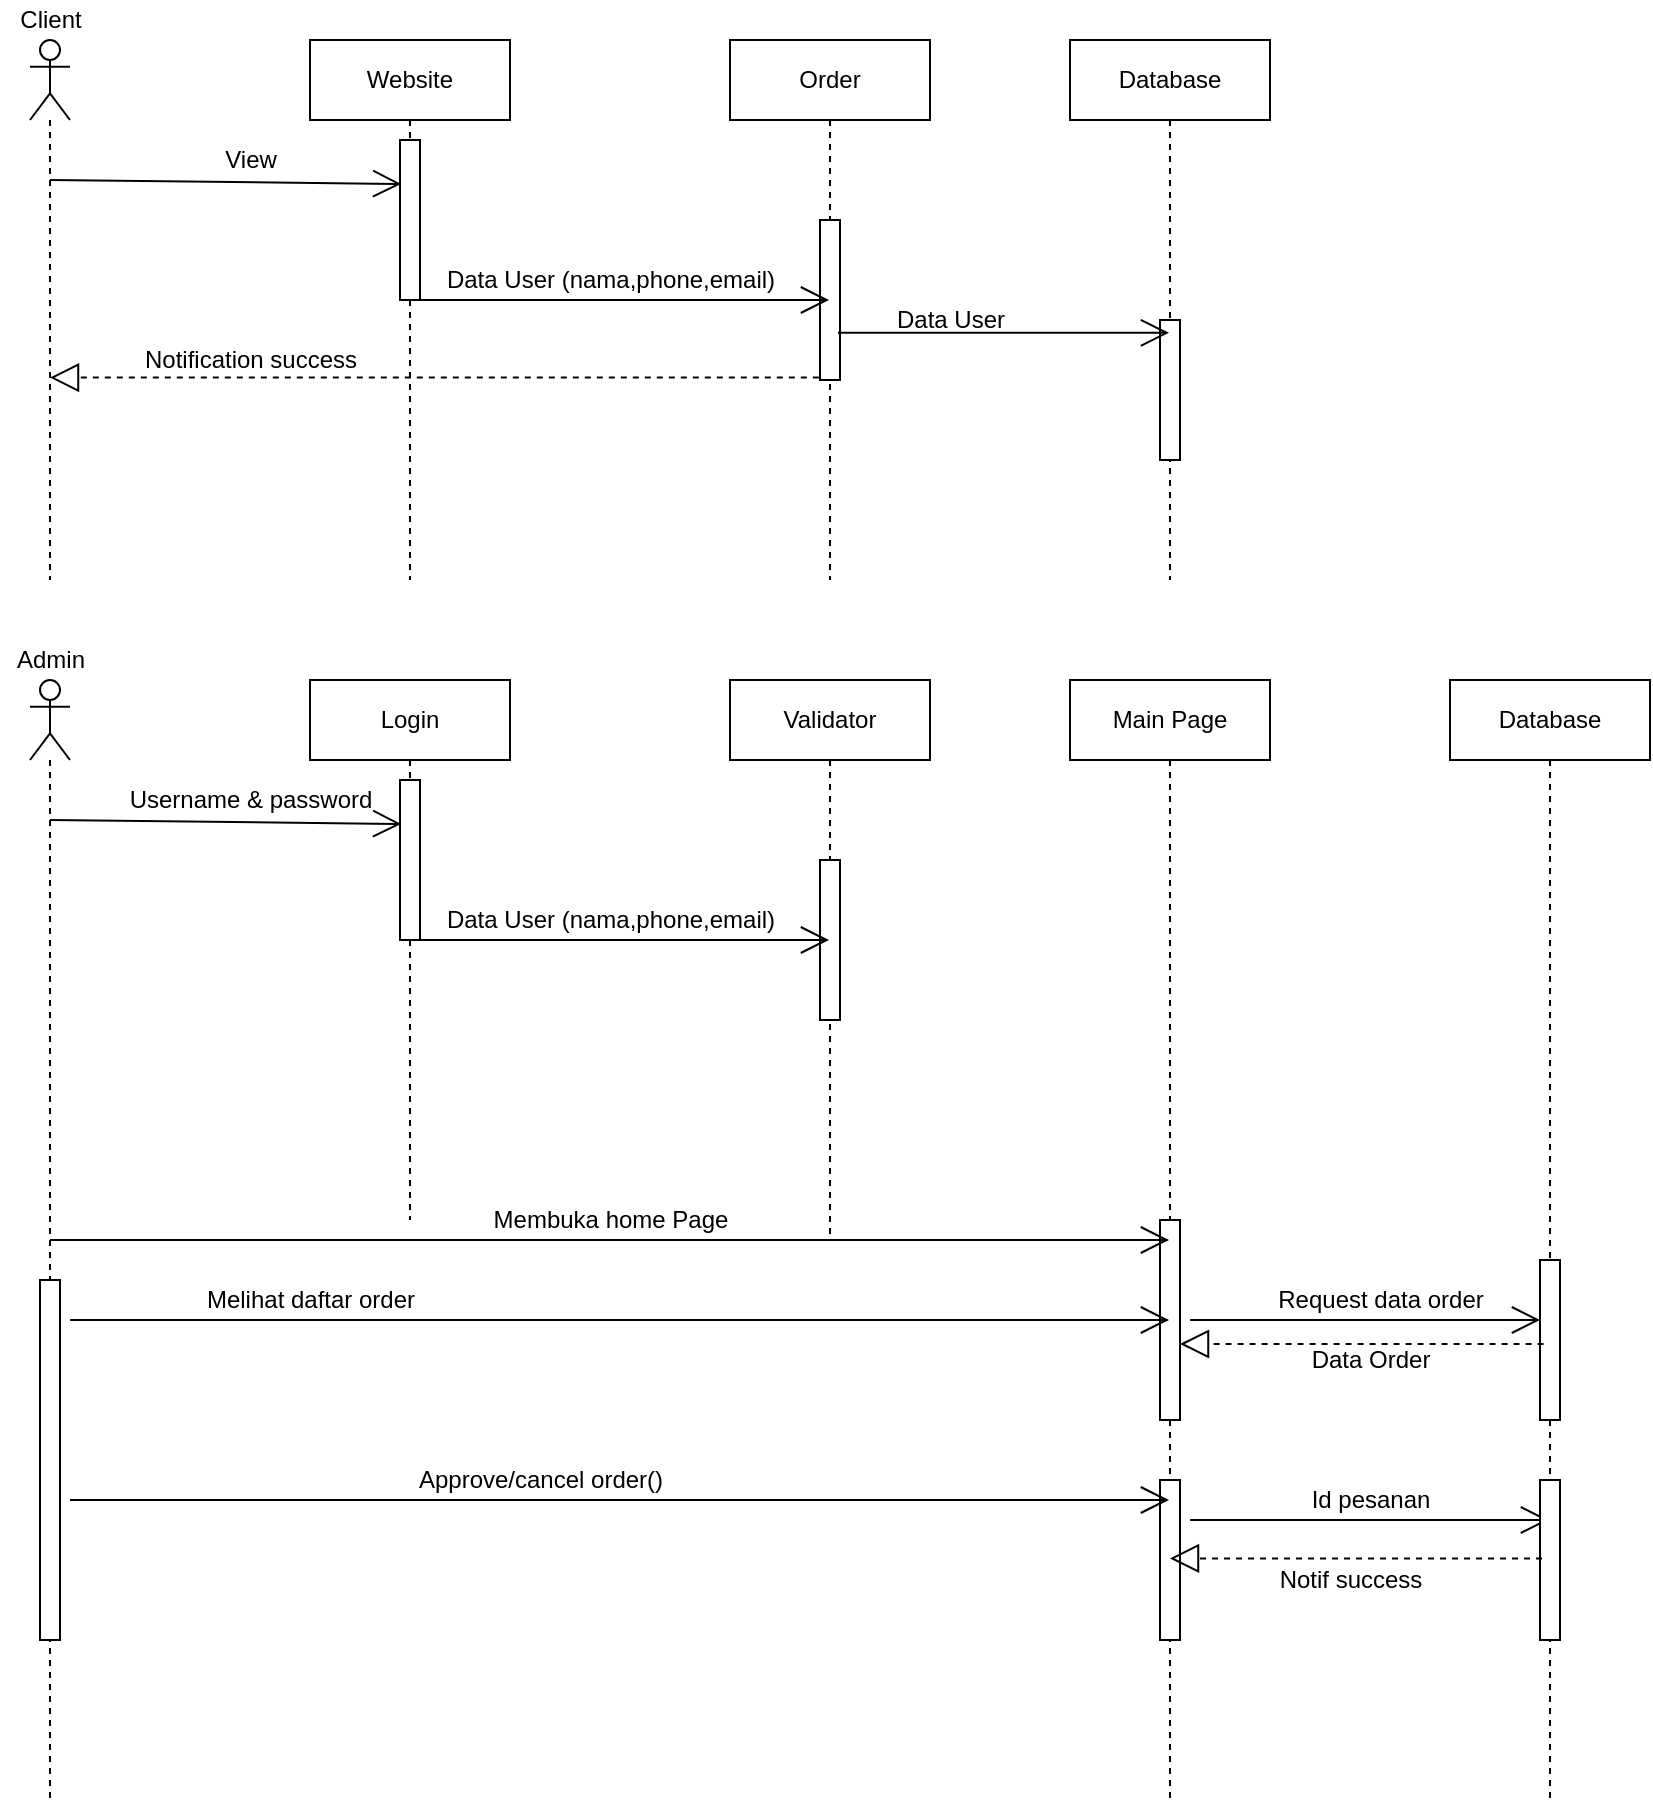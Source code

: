 <mxfile version="13.7.9" type="device"><diagram id="a1ofCFDI_S0w-vz_2ZJk" name="Page-1"><mxGraphModel dx="1264" dy="601" grid="1" gridSize="10" guides="1" tooltips="1" connect="1" arrows="1" fold="1" page="1" pageScale="1" pageWidth="850" pageHeight="1100" math="0" shadow="0"><root><mxCell id="0"/><mxCell id="1" parent="0"/><mxCell id="QVOSX67DdUurfKGcDAXi-1" value="" style="shape=umlLifeline;participant=umlActor;perimeter=lifelinePerimeter;whiteSpace=wrap;html=1;container=1;collapsible=0;recursiveResize=0;verticalAlign=top;spacingTop=36;outlineConnect=0;" vertex="1" parent="1"><mxGeometry x="40" y="40" width="20" height="270" as="geometry"/></mxCell><mxCell id="QVOSX67DdUurfKGcDAXi-4" value="" style="endArrow=open;endFill=1;endSize=12;html=1;entryX=0.06;entryY=0.275;entryDx=0;entryDy=0;entryPerimeter=0;" edge="1" parent="QVOSX67DdUurfKGcDAXi-1" target="QVOSX67DdUurfKGcDAXi-7"><mxGeometry width="160" relative="1" as="geometry"><mxPoint x="10" y="70" as="sourcePoint"/><mxPoint x="170" y="70" as="targetPoint"/></mxGeometry></mxCell><mxCell id="QVOSX67DdUurfKGcDAXi-2" value="Website" style="shape=umlLifeline;perimeter=lifelinePerimeter;whiteSpace=wrap;html=1;container=1;collapsible=0;recursiveResize=0;outlineConnect=0;" vertex="1" parent="1"><mxGeometry x="180" y="40" width="100" height="270" as="geometry"/></mxCell><mxCell id="QVOSX67DdUurfKGcDAXi-7" value="" style="html=1;points=[];perimeter=orthogonalPerimeter;" vertex="1" parent="QVOSX67DdUurfKGcDAXi-2"><mxGeometry x="45" y="50" width="10" height="80" as="geometry"/></mxCell><mxCell id="QVOSX67DdUurfKGcDAXi-3" value="Order" style="shape=umlLifeline;perimeter=lifelinePerimeter;whiteSpace=wrap;html=1;container=1;collapsible=0;recursiveResize=0;outlineConnect=0;" vertex="1" parent="1"><mxGeometry x="390" y="40" width="100" height="270" as="geometry"/></mxCell><mxCell id="QVOSX67DdUurfKGcDAXi-8" value="" style="html=1;points=[];perimeter=orthogonalPerimeter;" vertex="1" parent="QVOSX67DdUurfKGcDAXi-3"><mxGeometry x="45" y="90" width="10" height="80" as="geometry"/></mxCell><mxCell id="QVOSX67DdUurfKGcDAXi-5" value="View" style="text;html=1;align=center;verticalAlign=middle;resizable=0;points=[];autosize=1;" vertex="1" parent="1"><mxGeometry x="130" y="90" width="40" height="20" as="geometry"/></mxCell><mxCell id="QVOSX67DdUurfKGcDAXi-6" value="" style="endArrow=open;endFill=1;endSize=12;html=1;" edge="1" parent="1" target="QVOSX67DdUurfKGcDAXi-3"><mxGeometry width="160" relative="1" as="geometry"><mxPoint x="230" y="170" as="sourcePoint"/><mxPoint x="390" y="170" as="targetPoint"/></mxGeometry></mxCell><mxCell id="QVOSX67DdUurfKGcDAXi-9" value="Data User (nama,phone,email)" style="text;html=1;align=center;verticalAlign=middle;resizable=0;points=[];autosize=1;" vertex="1" parent="1"><mxGeometry x="240" y="150" width="180" height="20" as="geometry"/></mxCell><mxCell id="QVOSX67DdUurfKGcDAXi-16" value="Database" style="shape=umlLifeline;perimeter=lifelinePerimeter;whiteSpace=wrap;html=1;container=1;collapsible=0;recursiveResize=0;outlineConnect=0;" vertex="1" parent="1"><mxGeometry x="560" y="40" width="100" height="270" as="geometry"/></mxCell><mxCell id="QVOSX67DdUurfKGcDAXi-17" value="" style="html=1;points=[];perimeter=orthogonalPerimeter;" vertex="1" parent="QVOSX67DdUurfKGcDAXi-16"><mxGeometry x="45" y="140" width="10" height="70" as="geometry"/></mxCell><mxCell id="QVOSX67DdUurfKGcDAXi-18" value="" style="endArrow=open;endFill=1;endSize=12;html=1;exitX=0.9;exitY=0.705;exitDx=0;exitDy=0;exitPerimeter=0;" edge="1" parent="1" source="QVOSX67DdUurfKGcDAXi-8" target="QVOSX67DdUurfKGcDAXi-16"><mxGeometry width="160" relative="1" as="geometry"><mxPoint x="320" y="289" as="sourcePoint"/><mxPoint x="495.6" y="291" as="targetPoint"/></mxGeometry></mxCell><mxCell id="QVOSX67DdUurfKGcDAXi-19" value="Data User" style="text;html=1;align=center;verticalAlign=middle;resizable=0;points=[];autosize=1;" vertex="1" parent="1"><mxGeometry x="465" y="170" width="70" height="20" as="geometry"/></mxCell><mxCell id="QVOSX67DdUurfKGcDAXi-21" value="" style="endArrow=block;dashed=1;endFill=0;endSize=12;html=1;exitX=-0.06;exitY=0.985;exitDx=0;exitDy=0;exitPerimeter=0;" edge="1" parent="1" source="QVOSX67DdUurfKGcDAXi-8" target="QVOSX67DdUurfKGcDAXi-1"><mxGeometry width="160" relative="1" as="geometry"><mxPoint x="160" y="280" as="sourcePoint"/><mxPoint x="320" y="280" as="targetPoint"/></mxGeometry></mxCell><mxCell id="QVOSX67DdUurfKGcDAXi-22" value="Notification success" style="text;html=1;align=center;verticalAlign=middle;resizable=0;points=[];autosize=1;" vertex="1" parent="1"><mxGeometry x="90" y="190" width="120" height="20" as="geometry"/></mxCell><mxCell id="QVOSX67DdUurfKGcDAXi-26" value="Client" style="text;html=1;align=center;verticalAlign=middle;resizable=0;points=[];autosize=1;" vertex="1" parent="1"><mxGeometry x="25" y="20" width="50" height="20" as="geometry"/></mxCell><mxCell id="QVOSX67DdUurfKGcDAXi-27" value="" style="shape=umlLifeline;participant=umlActor;perimeter=lifelinePerimeter;whiteSpace=wrap;html=1;container=1;collapsible=0;recursiveResize=0;verticalAlign=top;spacingTop=36;outlineConnect=0;" vertex="1" parent="1"><mxGeometry x="40" y="360" width="20" height="560" as="geometry"/></mxCell><mxCell id="QVOSX67DdUurfKGcDAXi-28" value="" style="endArrow=open;endFill=1;endSize=12;html=1;entryX=0.06;entryY=0.275;entryDx=0;entryDy=0;entryPerimeter=0;" edge="1" parent="QVOSX67DdUurfKGcDAXi-27" target="QVOSX67DdUurfKGcDAXi-30"><mxGeometry width="160" relative="1" as="geometry"><mxPoint x="10" y="70" as="sourcePoint"/><mxPoint x="170" y="70" as="targetPoint"/></mxGeometry></mxCell><mxCell id="QVOSX67DdUurfKGcDAXi-45" value="" style="html=1;points=[];perimeter=orthogonalPerimeter;" vertex="1" parent="QVOSX67DdUurfKGcDAXi-27"><mxGeometry x="5" y="300" width="10" height="180" as="geometry"/></mxCell><mxCell id="QVOSX67DdUurfKGcDAXi-29" value="Login" style="shape=umlLifeline;perimeter=lifelinePerimeter;whiteSpace=wrap;html=1;container=1;collapsible=0;recursiveResize=0;outlineConnect=0;" vertex="1" parent="1"><mxGeometry x="180" y="360" width="100" height="270" as="geometry"/></mxCell><mxCell id="QVOSX67DdUurfKGcDAXi-30" value="" style="html=1;points=[];perimeter=orthogonalPerimeter;" vertex="1" parent="QVOSX67DdUurfKGcDAXi-29"><mxGeometry x="45" y="50" width="10" height="80" as="geometry"/></mxCell><mxCell id="QVOSX67DdUurfKGcDAXi-31" value="Validator" style="shape=umlLifeline;perimeter=lifelinePerimeter;whiteSpace=wrap;html=1;container=1;collapsible=0;recursiveResize=0;outlineConnect=0;" vertex="1" parent="1"><mxGeometry x="390" y="360" width="100" height="280" as="geometry"/></mxCell><mxCell id="QVOSX67DdUurfKGcDAXi-32" value="" style="html=1;points=[];perimeter=orthogonalPerimeter;" vertex="1" parent="QVOSX67DdUurfKGcDAXi-31"><mxGeometry x="45" y="90" width="10" height="80" as="geometry"/></mxCell><mxCell id="QVOSX67DdUurfKGcDAXi-33" value="Username &amp;amp; password" style="text;html=1;align=center;verticalAlign=middle;resizable=0;points=[];autosize=1;" vertex="1" parent="1"><mxGeometry x="80" y="410" width="140" height="20" as="geometry"/></mxCell><mxCell id="QVOSX67DdUurfKGcDAXi-34" value="" style="endArrow=open;endFill=1;endSize=12;html=1;" edge="1" parent="1" target="QVOSX67DdUurfKGcDAXi-31"><mxGeometry width="160" relative="1" as="geometry"><mxPoint x="230" y="490" as="sourcePoint"/><mxPoint x="390" y="490" as="targetPoint"/></mxGeometry></mxCell><mxCell id="QVOSX67DdUurfKGcDAXi-35" value="Data User (nama,phone,email)" style="text;html=1;align=center;verticalAlign=middle;resizable=0;points=[];autosize=1;" vertex="1" parent="1"><mxGeometry x="240" y="470" width="180" height="20" as="geometry"/></mxCell><mxCell id="QVOSX67DdUurfKGcDAXi-36" value="Main Page" style="shape=umlLifeline;perimeter=lifelinePerimeter;whiteSpace=wrap;html=1;container=1;collapsible=0;recursiveResize=0;outlineConnect=0;" vertex="1" parent="1"><mxGeometry x="560" y="360" width="100" height="560" as="geometry"/></mxCell><mxCell id="QVOSX67DdUurfKGcDAXi-37" value="" style="html=1;points=[];perimeter=orthogonalPerimeter;" vertex="1" parent="QVOSX67DdUurfKGcDAXi-36"><mxGeometry x="45" y="270" width="10" height="100" as="geometry"/></mxCell><mxCell id="QVOSX67DdUurfKGcDAXi-53" value="" style="html=1;points=[];perimeter=orthogonalPerimeter;" vertex="1" parent="QVOSX67DdUurfKGcDAXi-36"><mxGeometry x="45" y="400" width="10" height="80" as="geometry"/></mxCell><mxCell id="QVOSX67DdUurfKGcDAXi-55" value="" style="endArrow=open;endFill=1;endSize=12;html=1;" edge="1" parent="QVOSX67DdUurfKGcDAXi-36" target="QVOSX67DdUurfKGcDAXi-54"><mxGeometry width="160" relative="1" as="geometry"><mxPoint x="60" y="320" as="sourcePoint"/><mxPoint x="220" y="320" as="targetPoint"/></mxGeometry></mxCell><mxCell id="QVOSX67DdUurfKGcDAXi-62" value="" style="endArrow=open;endFill=1;endSize=12;html=1;" edge="1" parent="QVOSX67DdUurfKGcDAXi-36" target="QVOSX67DdUurfKGcDAXi-48"><mxGeometry width="160" relative="1" as="geometry"><mxPoint x="60" y="420" as="sourcePoint"/><mxPoint x="220" y="420" as="targetPoint"/></mxGeometry></mxCell><mxCell id="QVOSX67DdUurfKGcDAXi-38" value="" style="endArrow=open;endFill=1;endSize=12;html=1;" edge="1" parent="1" source="QVOSX67DdUurfKGcDAXi-27" target="QVOSX67DdUurfKGcDAXi-36"><mxGeometry width="160" relative="1" as="geometry"><mxPoint x="320" y="609" as="sourcePoint"/><mxPoint x="495.6" y="611" as="targetPoint"/></mxGeometry></mxCell><mxCell id="QVOSX67DdUurfKGcDAXi-42" value="Admin" style="text;html=1;align=center;verticalAlign=middle;resizable=0;points=[];autosize=1;" vertex="1" parent="1"><mxGeometry x="25" y="340" width="50" height="20" as="geometry"/></mxCell><mxCell id="QVOSX67DdUurfKGcDAXi-43" value="Membuka home Page" style="text;html=1;align=center;verticalAlign=middle;resizable=0;points=[];autosize=1;" vertex="1" parent="1"><mxGeometry x="265" y="620" width="130" height="20" as="geometry"/></mxCell><mxCell id="QVOSX67DdUurfKGcDAXi-44" value="" style="endArrow=open;endFill=1;endSize=12;html=1;" edge="1" parent="1" target="QVOSX67DdUurfKGcDAXi-36"><mxGeometry width="160" relative="1" as="geometry"><mxPoint x="60" y="680" as="sourcePoint"/><mxPoint x="220" y="680" as="targetPoint"/></mxGeometry></mxCell><mxCell id="QVOSX67DdUurfKGcDAXi-46" value="Melihat daftar order" style="text;html=1;align=center;verticalAlign=middle;resizable=0;points=[];autosize=1;" vertex="1" parent="1"><mxGeometry x="120" y="660" width="120" height="20" as="geometry"/></mxCell><mxCell id="QVOSX67DdUurfKGcDAXi-48" value="Database" style="shape=umlLifeline;perimeter=lifelinePerimeter;whiteSpace=wrap;html=1;container=1;collapsible=0;recursiveResize=0;outlineConnect=0;" vertex="1" parent="1"><mxGeometry x="750" y="360" width="100" height="560" as="geometry"/></mxCell><mxCell id="QVOSX67DdUurfKGcDAXi-54" value="" style="html=1;points=[];perimeter=orthogonalPerimeter;" vertex="1" parent="QVOSX67DdUurfKGcDAXi-48"><mxGeometry x="45" y="290" width="10" height="80" as="geometry"/></mxCell><mxCell id="QVOSX67DdUurfKGcDAXi-61" value="" style="html=1;points=[];perimeter=orthogonalPerimeter;" vertex="1" parent="QVOSX67DdUurfKGcDAXi-48"><mxGeometry x="45" y="400" width="10" height="80" as="geometry"/></mxCell><mxCell id="QVOSX67DdUurfKGcDAXi-52" value="Request data order" style="text;html=1;align=center;verticalAlign=middle;resizable=0;points=[];autosize=1;" vertex="1" parent="1"><mxGeometry x="655" y="660" width="120" height="20" as="geometry"/></mxCell><mxCell id="QVOSX67DdUurfKGcDAXi-56" value="" style="endArrow=block;dashed=1;endFill=0;endSize=12;html=1;exitX=0.18;exitY=0.525;exitDx=0;exitDy=0;exitPerimeter=0;" edge="1" parent="1" source="QVOSX67DdUurfKGcDAXi-54" target="QVOSX67DdUurfKGcDAXi-37"><mxGeometry width="160" relative="1" as="geometry"><mxPoint x="270" y="790" as="sourcePoint"/><mxPoint x="430" y="790" as="targetPoint"/></mxGeometry></mxCell><mxCell id="QVOSX67DdUurfKGcDAXi-58" value="Data Order" style="text;html=1;align=center;verticalAlign=middle;resizable=0;points=[];autosize=1;" vertex="1" parent="1"><mxGeometry x="675" y="690" width="70" height="20" as="geometry"/></mxCell><mxCell id="QVOSX67DdUurfKGcDAXi-59" value="" style="endArrow=open;endFill=1;endSize=12;html=1;" edge="1" parent="1" target="QVOSX67DdUurfKGcDAXi-36"><mxGeometry width="160" relative="1" as="geometry"><mxPoint x="60" y="770" as="sourcePoint"/><mxPoint x="550" y="770" as="targetPoint"/></mxGeometry></mxCell><mxCell id="QVOSX67DdUurfKGcDAXi-60" value="Approve/cancel order()" style="text;html=1;align=center;verticalAlign=middle;resizable=0;points=[];autosize=1;" vertex="1" parent="1"><mxGeometry x="225" y="750" width="140" height="20" as="geometry"/></mxCell><mxCell id="QVOSX67DdUurfKGcDAXi-63" value="Id pesanan" style="text;html=1;align=center;verticalAlign=middle;resizable=0;points=[];autosize=1;" vertex="1" parent="1"><mxGeometry x="675" y="760" width="70" height="20" as="geometry"/></mxCell><mxCell id="QVOSX67DdUurfKGcDAXi-64" value="" style="endArrow=block;dashed=1;endFill=0;endSize=12;html=1;exitX=0.1;exitY=0.49;exitDx=0;exitDy=0;exitPerimeter=0;" edge="1" parent="1" source="QVOSX67DdUurfKGcDAXi-61" target="QVOSX67DdUurfKGcDAXi-36"><mxGeometry width="160" relative="1" as="geometry"><mxPoint x="730" y="810" as="sourcePoint"/><mxPoint x="450" y="860" as="targetPoint"/></mxGeometry></mxCell><mxCell id="QVOSX67DdUurfKGcDAXi-65" value="Notif success" style="text;html=1;align=center;verticalAlign=middle;resizable=0;points=[];autosize=1;" vertex="1" parent="1"><mxGeometry x="655" y="800" width="90" height="20" as="geometry"/></mxCell></root></mxGraphModel></diagram></mxfile>